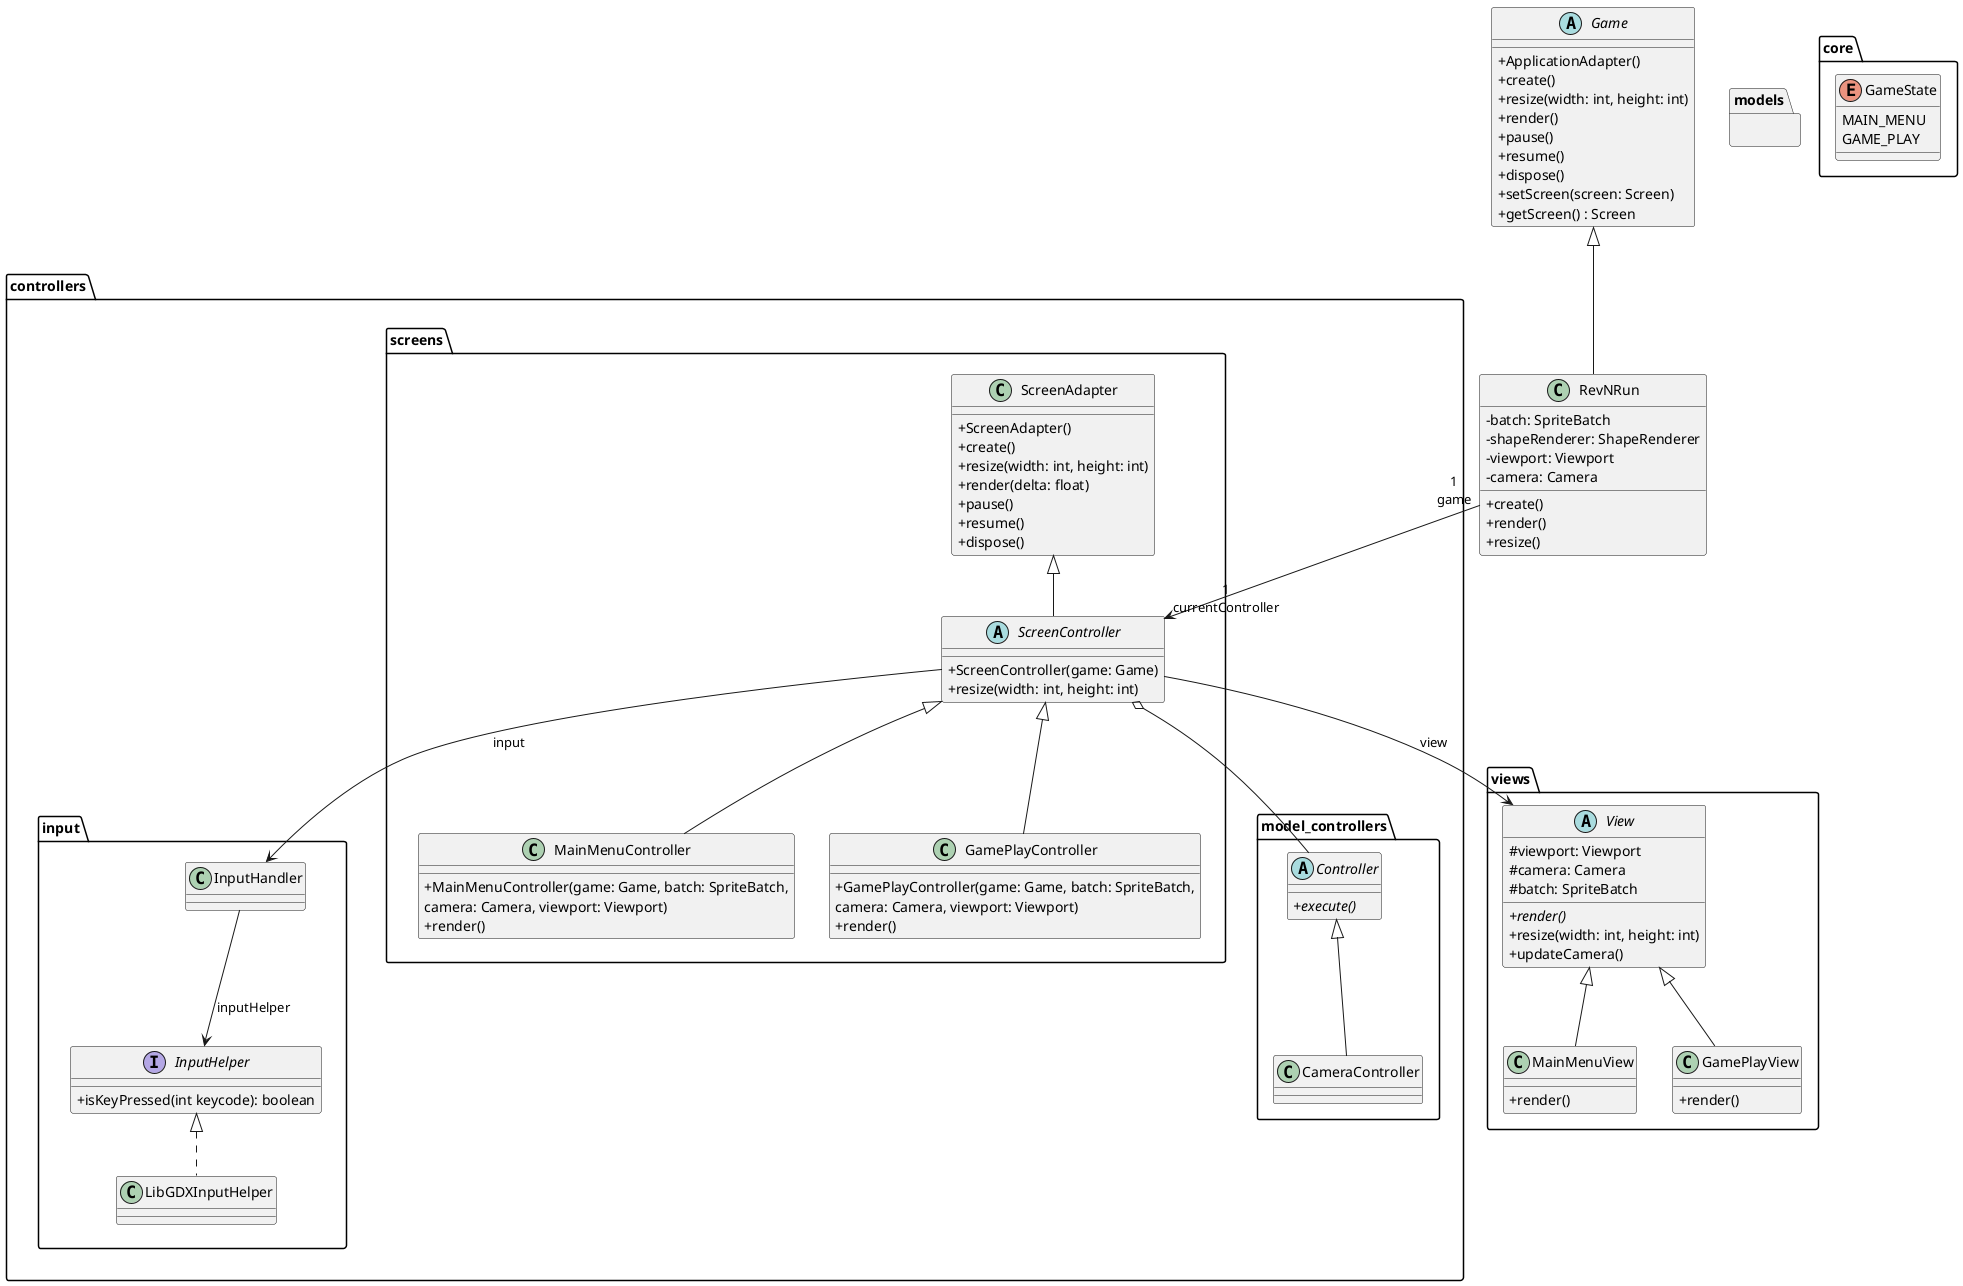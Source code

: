 @startuml
skinparam classAttributeIconSize 0

abstract class Game {
    + ApplicationAdapter()
    + create()
    + resize(width: int, height: int)
    + render()
    + pause()
    + resume()
    + dispose()
    + setScreen(screen: Screen)
    + getScreen() : Screen
}


class RevNRun extends Game {
    - batch: SpriteBatch
    - shapeRenderer: ShapeRenderer
    - viewport: Viewport
    - camera: Camera

    + create()
    + render()
    + resize()
}

package controllers {
    package screens {
        class ScreenAdapter {
            + ScreenAdapter()
            + create()
            + resize(width: int, height: int)
            + render(delta: float)
            + pause()
            + resume()
            + dispose()
        }

        abstract class ScreenController extends ScreenAdapter {
            + ScreenController(game: Game)
            + resize(width: int, height: int)
        }

        class MainMenuController extends ScreenController {
            + MainMenuController(game: Game, batch: SpriteBatch,
                camera: Camera, viewport: Viewport)
            + render()
        }

        class GamePlayController extends ScreenController {
            + GamePlayController(game: Game, batch: SpriteBatch,
                camera: Camera, viewport: Viewport)
            + render()
        }
    }

    package model_controllers {
        abstract class Controller {
            + {abstract} execute()
        }

        class CameraController extends Controller {

        }
    }

    package input {
        interface InputHelper {
            + isKeyPressed(int keycode): boolean
        }

        class LibGDXInputHelper implements InputHelper {

        }

        class InputHandler {

        }
    }
}

package views {
    abstract class View {
        # viewport: Viewport
        # camera: Camera
        # batch: SpriteBatch

        + {abstract} render()
        + resize(width: int, height: int)
        + updateCamera()
    }

    class MainMenuView extends View{
        +render()
    }

    class GamePlayView extends View {
        +render()
    }
}

package models {

}

package core {
    enum GameState {
        MAIN_MENU
        GAME_PLAY
    }
}

RevNRun "1\ngame" --> "1\ncurrentController" ScreenController
ScreenController --> View : view
ScreenController --> InputHandler : input
InputHandler --> InputHelper : inputHelper
ScreenController o-- Controller

input -[hidden]right- screens

@enduml